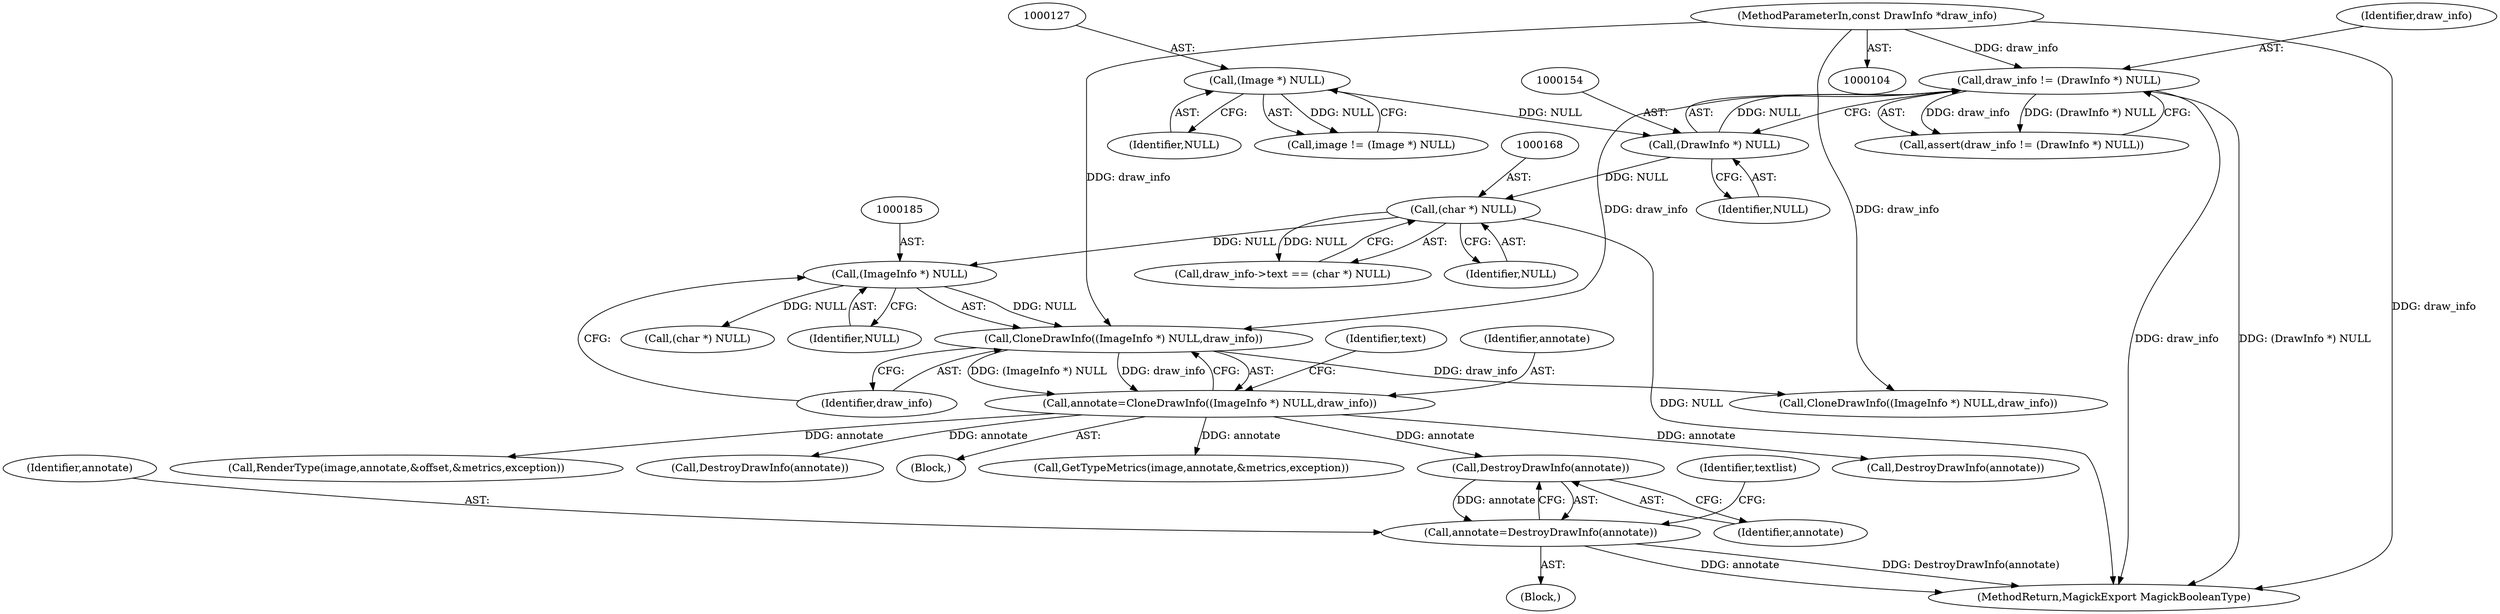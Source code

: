 digraph "0_ImageMagick_f595a1985233c399a05c0c37cc41de16a90dd025@pointer" {
"1000369" [label="(Call,DestroyDrawInfo(annotate))"];
"1000181" [label="(Call,annotate=CloneDrawInfo((ImageInfo *) NULL,draw_info))"];
"1000183" [label="(Call,CloneDrawInfo((ImageInfo *) NULL,draw_info))"];
"1000184" [label="(Call,(ImageInfo *) NULL)"];
"1000167" [label="(Call,(char *) NULL)"];
"1000153" [label="(Call,(DrawInfo *) NULL)"];
"1000126" [label="(Call,(Image *) NULL)"];
"1000151" [label="(Call,draw_info != (DrawInfo *) NULL)"];
"1000106" [label="(MethodParameterIn,const DrawInfo *draw_info)"];
"1000367" [label="(Call,annotate=DestroyDrawInfo(annotate))"];
"1001976" [label="(Call,RenderType(image,annotate,&offset,&metrics,exception))"];
"1000150" [label="(Call,assert(draw_info != (DrawInfo *) NULL))"];
"1000197" [label="(Call,(char *) NULL)"];
"1000128" [label="(Identifier,NULL)"];
"1000370" [label="(Identifier,annotate)"];
"1000249" [label="(Call,DestroyDrawInfo(annotate))"];
"1000163" [label="(Call,draw_info->text == (char *) NULL)"];
"1000187" [label="(Identifier,draw_info)"];
"1000155" [label="(Identifier,NULL)"];
"1000108" [label="(Block,)"];
"1000169" [label="(Identifier,NULL)"];
"1000189" [label="(Identifier,text)"];
"1000367" [label="(Call,annotate=DestroyDrawInfo(annotate))"];
"1000181" [label="(Call,annotate=CloneDrawInfo((ImageInfo *) NULL,draw_info))"];
"1000167" [label="(Call,(char *) NULL)"];
"1002049" [label="(MethodReturn,MagickExport MagickBooleanType)"];
"1000372" [label="(Identifier,textlist)"];
"1000184" [label="(Call,(ImageInfo *) NULL)"];
"1000182" [label="(Identifier,annotate)"];
"1000369" [label="(Call,DestroyDrawInfo(annotate))"];
"1000186" [label="(Identifier,NULL)"];
"1000153" [label="(Call,(DrawInfo *) NULL)"];
"1000151" [label="(Call,draw_info != (DrawInfo *) NULL)"];
"1000126" [label="(Call,(Image *) NULL)"];
"1000183" [label="(Call,CloneDrawInfo((ImageInfo *) NULL,draw_info))"];
"1000152" [label="(Identifier,draw_info)"];
"1000479" [label="(Call,GetTypeMetrics(image,annotate,&metrics,exception))"];
"1002039" [label="(Call,DestroyDrawInfo(annotate))"];
"1000106" [label="(MethodParameterIn,const DrawInfo *draw_info)"];
"1000362" [label="(Block,)"];
"1000368" [label="(Identifier,annotate)"];
"1000124" [label="(Call,image != (Image *) NULL)"];
"1000202" [label="(Call,CloneDrawInfo((ImageInfo *) NULL,draw_info))"];
"1000369" -> "1000367"  [label="AST: "];
"1000369" -> "1000370"  [label="CFG: "];
"1000370" -> "1000369"  [label="AST: "];
"1000367" -> "1000369"  [label="CFG: "];
"1000369" -> "1000367"  [label="DDG: annotate"];
"1000181" -> "1000369"  [label="DDG: annotate"];
"1000181" -> "1000108"  [label="AST: "];
"1000181" -> "1000183"  [label="CFG: "];
"1000182" -> "1000181"  [label="AST: "];
"1000183" -> "1000181"  [label="AST: "];
"1000189" -> "1000181"  [label="CFG: "];
"1000183" -> "1000181"  [label="DDG: (ImageInfo *) NULL"];
"1000183" -> "1000181"  [label="DDG: draw_info"];
"1000181" -> "1000249"  [label="DDG: annotate"];
"1000181" -> "1000479"  [label="DDG: annotate"];
"1000181" -> "1001976"  [label="DDG: annotate"];
"1000181" -> "1002039"  [label="DDG: annotate"];
"1000183" -> "1000187"  [label="CFG: "];
"1000184" -> "1000183"  [label="AST: "];
"1000187" -> "1000183"  [label="AST: "];
"1000184" -> "1000183"  [label="DDG: NULL"];
"1000151" -> "1000183"  [label="DDG: draw_info"];
"1000106" -> "1000183"  [label="DDG: draw_info"];
"1000183" -> "1000202"  [label="DDG: draw_info"];
"1000184" -> "1000186"  [label="CFG: "];
"1000185" -> "1000184"  [label="AST: "];
"1000186" -> "1000184"  [label="AST: "];
"1000187" -> "1000184"  [label="CFG: "];
"1000167" -> "1000184"  [label="DDG: NULL"];
"1000184" -> "1000197"  [label="DDG: NULL"];
"1000167" -> "1000163"  [label="AST: "];
"1000167" -> "1000169"  [label="CFG: "];
"1000168" -> "1000167"  [label="AST: "];
"1000169" -> "1000167"  [label="AST: "];
"1000163" -> "1000167"  [label="CFG: "];
"1000167" -> "1002049"  [label="DDG: NULL"];
"1000167" -> "1000163"  [label="DDG: NULL"];
"1000153" -> "1000167"  [label="DDG: NULL"];
"1000153" -> "1000151"  [label="AST: "];
"1000153" -> "1000155"  [label="CFG: "];
"1000154" -> "1000153"  [label="AST: "];
"1000155" -> "1000153"  [label="AST: "];
"1000151" -> "1000153"  [label="CFG: "];
"1000153" -> "1000151"  [label="DDG: NULL"];
"1000126" -> "1000153"  [label="DDG: NULL"];
"1000126" -> "1000124"  [label="AST: "];
"1000126" -> "1000128"  [label="CFG: "];
"1000127" -> "1000126"  [label="AST: "];
"1000128" -> "1000126"  [label="AST: "];
"1000124" -> "1000126"  [label="CFG: "];
"1000126" -> "1000124"  [label="DDG: NULL"];
"1000151" -> "1000150"  [label="AST: "];
"1000152" -> "1000151"  [label="AST: "];
"1000150" -> "1000151"  [label="CFG: "];
"1000151" -> "1002049"  [label="DDG: draw_info"];
"1000151" -> "1002049"  [label="DDG: (DrawInfo *) NULL"];
"1000151" -> "1000150"  [label="DDG: draw_info"];
"1000151" -> "1000150"  [label="DDG: (DrawInfo *) NULL"];
"1000106" -> "1000151"  [label="DDG: draw_info"];
"1000106" -> "1000104"  [label="AST: "];
"1000106" -> "1002049"  [label="DDG: draw_info"];
"1000106" -> "1000202"  [label="DDG: draw_info"];
"1000367" -> "1000362"  [label="AST: "];
"1000368" -> "1000367"  [label="AST: "];
"1000372" -> "1000367"  [label="CFG: "];
"1000367" -> "1002049"  [label="DDG: DestroyDrawInfo(annotate)"];
"1000367" -> "1002049"  [label="DDG: annotate"];
}

